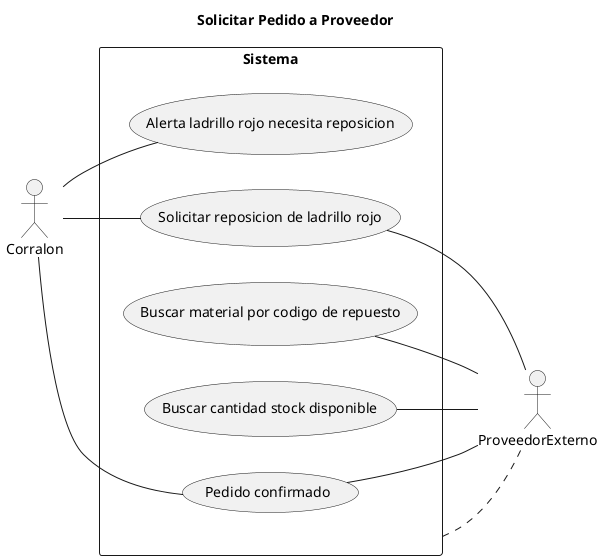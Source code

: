 @startuml Diagrama Caso Uso 1

title Solicitar Pedido a Proveedor

left to right direction
skinparam packageStyle rectangle

actor Corralon as c
actor ProveedorExterno as p

rectangle Sistema {
  usecase "Alerta ladrillo rojo necesita reposicion" as UC1  
  usecase "Solicitar reposicion de ladrillo rojo" as UC2
  usecase "Buscar material por codigo de repuesto" as UC3
  usecase "Buscar cantidad stock disponible" as UC4
  usecase "Pedido confirmado" as UC5
}

Sistema .. p

c -right- UC1
c -- UC2
p -left- UC2
p -left- UC3
p -left- UC4
p -left- UC5
c -- UC5

@enduml

